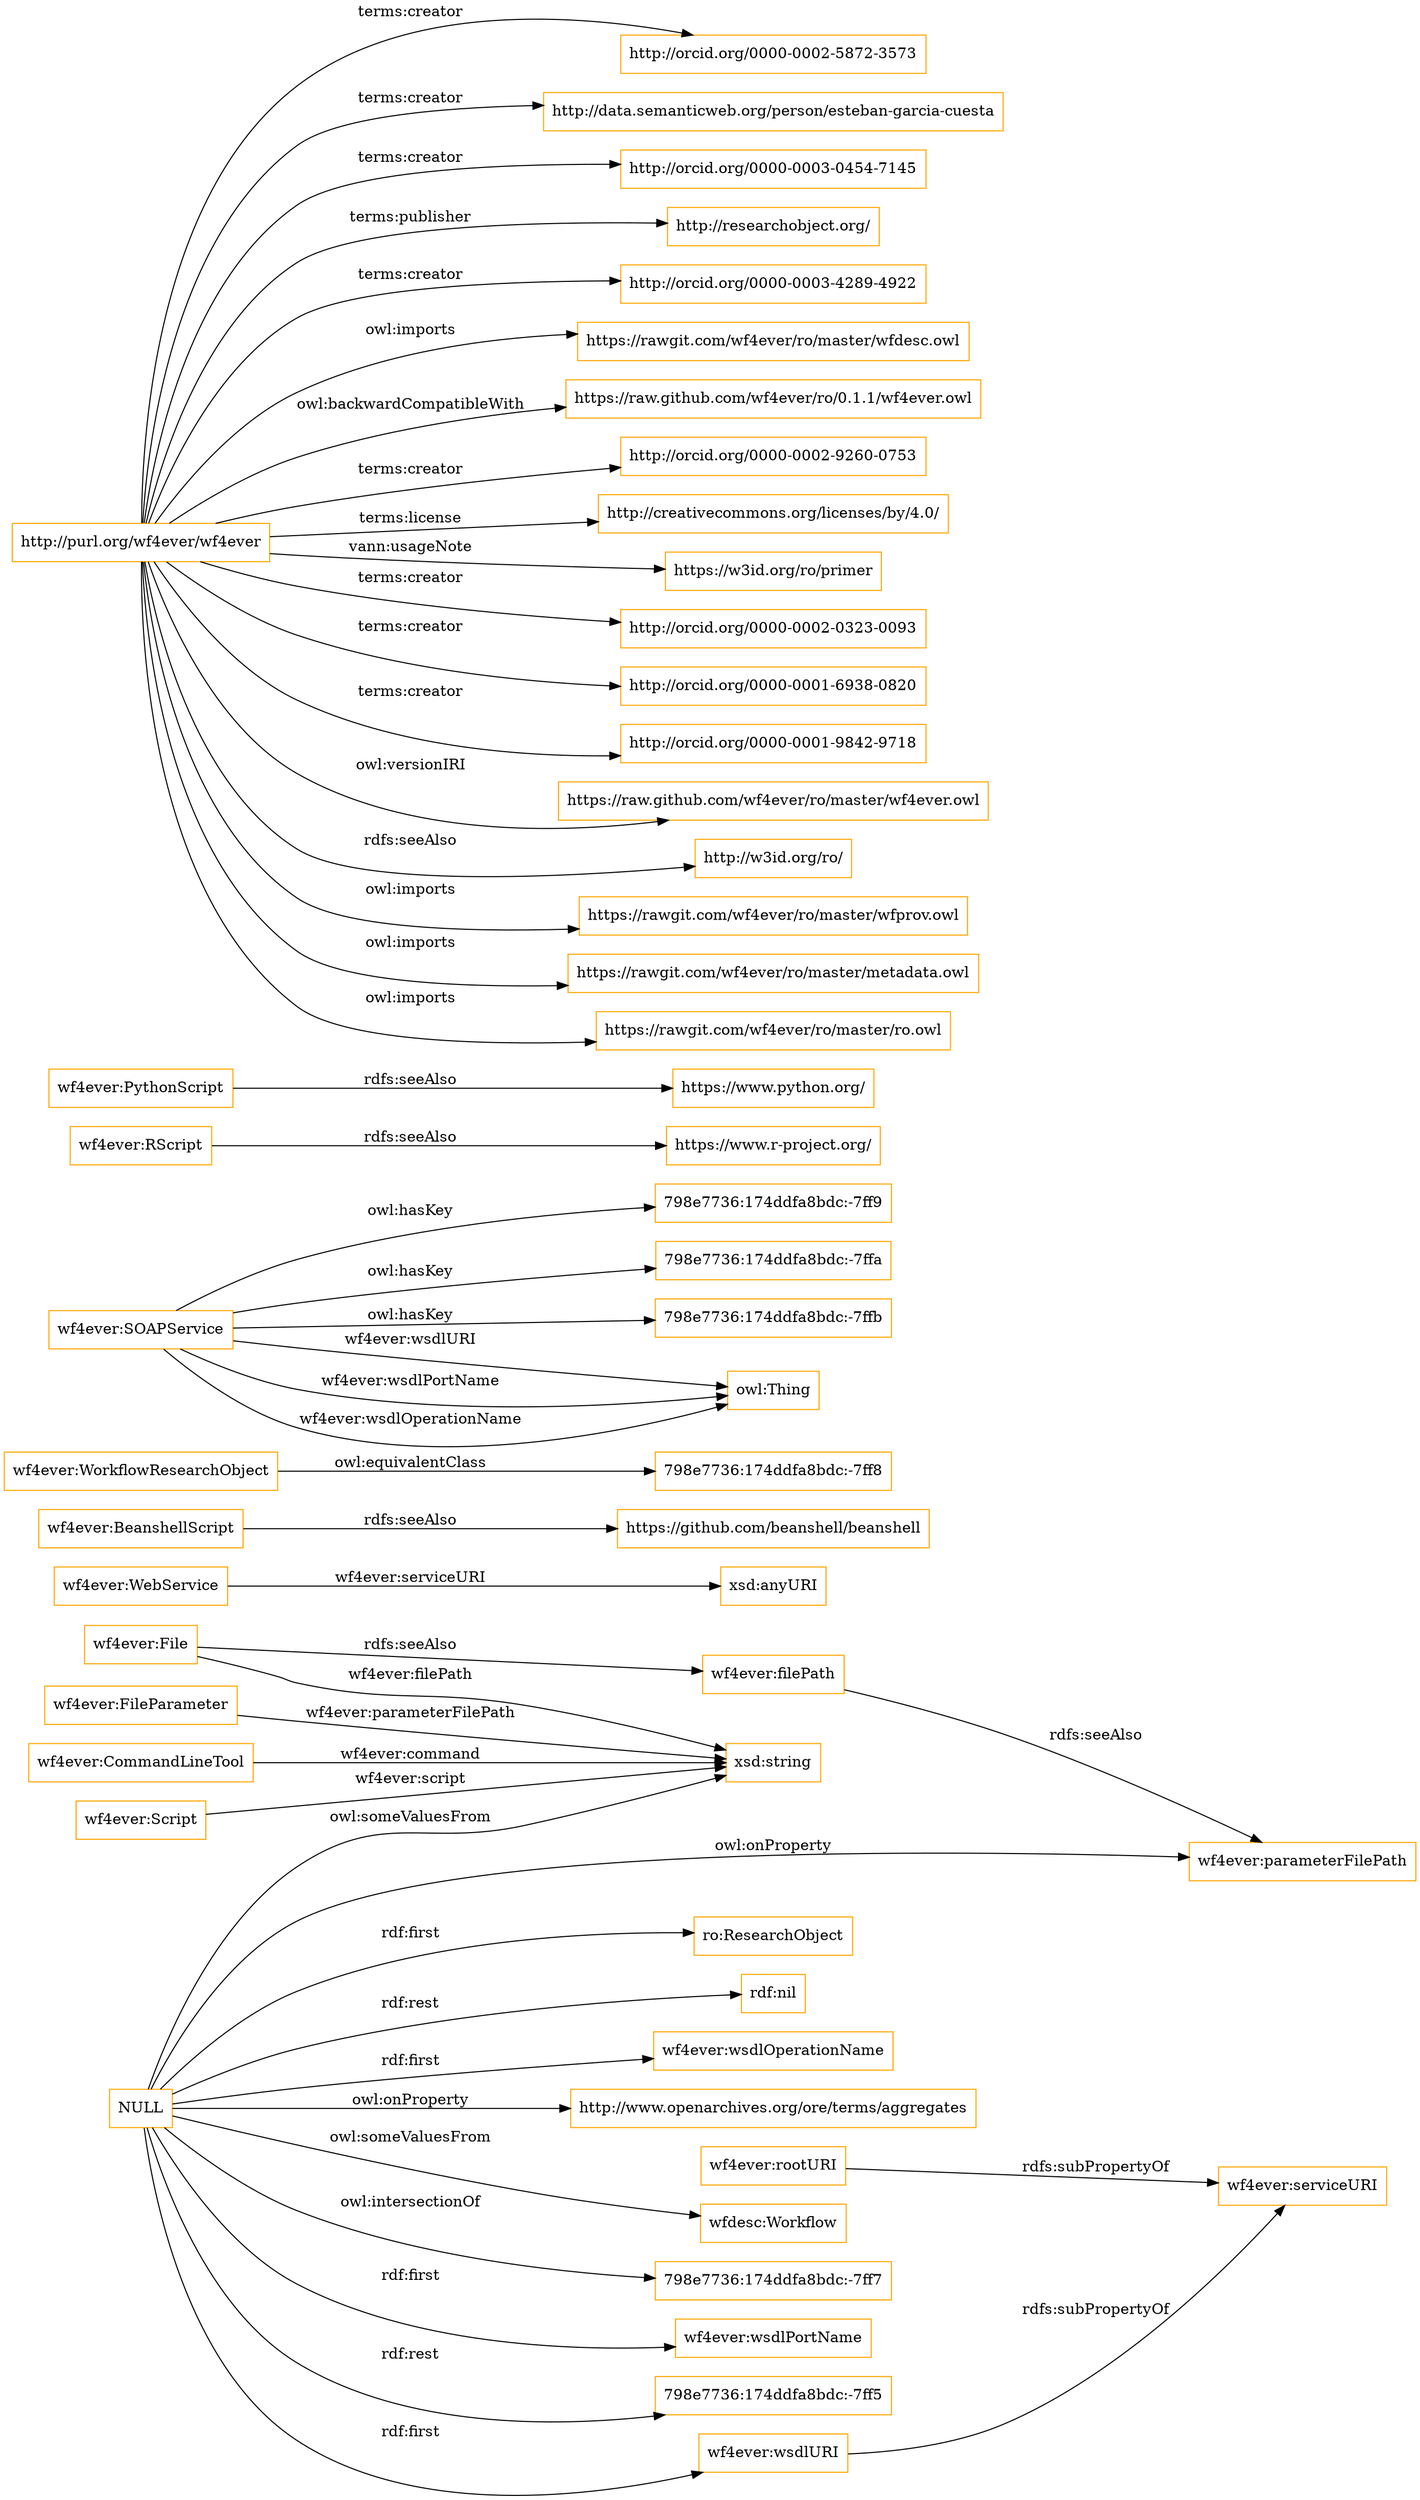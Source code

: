 digraph ar2dtool_diagram { 
rankdir=LR;
size="1501"
node [shape = rectangle, color="orange"]; "wf4ever:FileParameter" "wf4ever:WebService" "wf4ever:File" "wf4ever:Script" "wf4ever:BeanshellScript" "wf4ever:CommandLineTool" "798e7736:174ddfa8bdc:-7ff8" "wf4ever:SOAPService" "wf4ever:RScript" "wf4ever:PythonScript" "wf4ever:WorkflowResearchObject" ; /*classes style*/
	"wf4ever:RScript" -> "https://www.r-project.org/" [ label = "rdfs:seeAlso" ];
	"wf4ever:BeanshellScript" -> "https://github.com/beanshell/beanshell" [ label = "rdfs:seeAlso" ];
	"wf4ever:rootURI" -> "wf4ever:serviceURI" [ label = "rdfs:subPropertyOf" ];
	"wf4ever:WorkflowResearchObject" -> "798e7736:174ddfa8bdc:-7ff8" [ label = "owl:equivalentClass" ];
	"wf4ever:filePath" -> "wf4ever:parameterFilePath" [ label = "rdfs:seeAlso" ];
	"wf4ever:File" -> "wf4ever:filePath" [ label = "rdfs:seeAlso" ];
	"wf4ever:PythonScript" -> "https://www.python.org/" [ label = "rdfs:seeAlso" ];
	"http://purl.org/wf4ever/wf4ever" -> "http://orcid.org/0000-0002-5872-3573" [ label = "terms:creator" ];
	"http://purl.org/wf4ever/wf4ever" -> "http://data.semanticweb.org/person/esteban-garcia-cuesta" [ label = "terms:creator" ];
	"http://purl.org/wf4ever/wf4ever" -> "http://orcid.org/0000-0003-0454-7145" [ label = "terms:creator" ];
	"http://purl.org/wf4ever/wf4ever" -> "http://researchobject.org/" [ label = "terms:publisher" ];
	"http://purl.org/wf4ever/wf4ever" -> "http://orcid.org/0000-0003-4289-4922" [ label = "terms:creator" ];
	"http://purl.org/wf4ever/wf4ever" -> "https://rawgit.com/wf4ever/ro/master/wfdesc.owl" [ label = "owl:imports" ];
	"http://purl.org/wf4ever/wf4ever" -> "https://raw.github.com/wf4ever/ro/0.1.1/wf4ever.owl" [ label = "owl:backwardCompatibleWith" ];
	"http://purl.org/wf4ever/wf4ever" -> "http://orcid.org/0000-0002-9260-0753" [ label = "terms:creator" ];
	"http://purl.org/wf4ever/wf4ever" -> "http://creativecommons.org/licenses/by/4.0/" [ label = "terms:license" ];
	"http://purl.org/wf4ever/wf4ever" -> "https://w3id.org/ro/primer" [ label = "vann:usageNote" ];
	"http://purl.org/wf4ever/wf4ever" -> "http://orcid.org/0000-0002-0323-0093" [ label = "terms:creator" ];
	"http://purl.org/wf4ever/wf4ever" -> "http://orcid.org/0000-0001-6938-0820" [ label = "terms:creator" ];
	"http://purl.org/wf4ever/wf4ever" -> "http://orcid.org/0000-0001-9842-9718" [ label = "terms:creator" ];
	"http://purl.org/wf4ever/wf4ever" -> "https://raw.github.com/wf4ever/ro/master/wf4ever.owl" [ label = "owl:versionIRI" ];
	"http://purl.org/wf4ever/wf4ever" -> "http://w3id.org/ro/" [ label = "rdfs:seeAlso" ];
	"http://purl.org/wf4ever/wf4ever" -> "https://rawgit.com/wf4ever/ro/master/wfprov.owl" [ label = "owl:imports" ];
	"http://purl.org/wf4ever/wf4ever" -> "https://rawgit.com/wf4ever/ro/master/metadata.owl" [ label = "owl:imports" ];
	"http://purl.org/wf4ever/wf4ever" -> "https://rawgit.com/wf4ever/ro/master/ro.owl" [ label = "owl:imports" ];
	"NULL" -> "xsd:string" [ label = "owl:someValuesFrom" ];
	"NULL" -> "wfdesc:Workflow" [ label = "owl:someValuesFrom" ];
	"NULL" -> "798e7736:174ddfa8bdc:-7ff7" [ label = "owl:intersectionOf" ];
	"NULL" -> "wf4ever:wsdlPortName" [ label = "rdf:first" ];
	"NULL" -> "798e7736:174ddfa8bdc:-7ff5" [ label = "rdf:rest" ];
	"NULL" -> "wf4ever:wsdlURI" [ label = "rdf:first" ];
	"NULL" -> "ro:ResearchObject" [ label = "rdf:first" ];
	"NULL" -> "rdf:nil" [ label = "rdf:rest" ];
	"NULL" -> "wf4ever:wsdlOperationName" [ label = "rdf:first" ];
	"NULL" -> "http://www.openarchives.org/ore/terms/aggregates" [ label = "owl:onProperty" ];
	"NULL" -> "wf4ever:parameterFilePath" [ label = "owl:onProperty" ];
	"wf4ever:SOAPService" -> "798e7736:174ddfa8bdc:-7ff9" [ label = "owl:hasKey" ];
	"wf4ever:SOAPService" -> "798e7736:174ddfa8bdc:-7ffa" [ label = "owl:hasKey" ];
	"wf4ever:SOAPService" -> "798e7736:174ddfa8bdc:-7ffb" [ label = "owl:hasKey" ];
	"wf4ever:wsdlURI" -> "wf4ever:serviceURI" [ label = "rdfs:subPropertyOf" ];
	"wf4ever:SOAPService" -> "owl:Thing" [ label = "wf4ever:wsdlURI" ];
	"wf4ever:Script" -> "xsd:string" [ label = "wf4ever:script" ];
	"wf4ever:CommandLineTool" -> "xsd:string" [ label = "wf4ever:command" ];
	"wf4ever:SOAPService" -> "owl:Thing" [ label = "wf4ever:wsdlPortName" ];
	"wf4ever:File" -> "xsd:string" [ label = "wf4ever:filePath" ];
	"wf4ever:FileParameter" -> "xsd:string" [ label = "wf4ever:parameterFilePath" ];
	"wf4ever:SOAPService" -> "owl:Thing" [ label = "wf4ever:wsdlOperationName" ];
	"wf4ever:WebService" -> "xsd:anyURI" [ label = "wf4ever:serviceURI" ];

}
